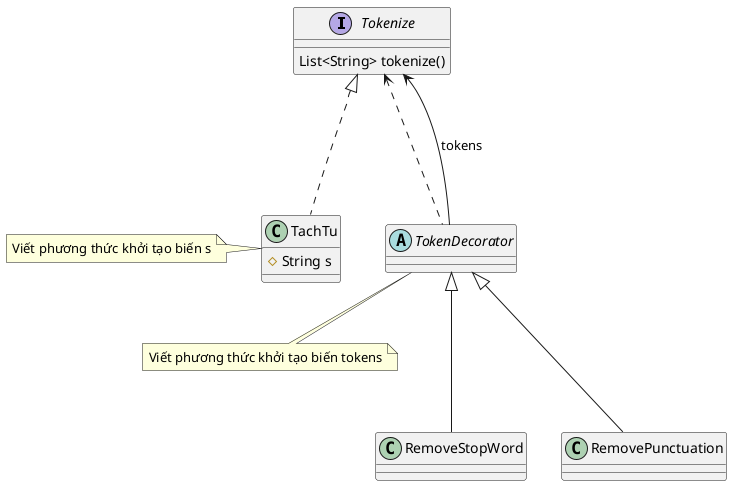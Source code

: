 @startuml
'https://plantuml.com/class-diagram

interface Tokenize{
    List<String> tokenize()
}

abstract class TokenDecorator

class TachTu{
    # String s
}
note bottom of TokenDecorator
    Viết phương thức khởi tạo biến tokens
end note

note left of TachTu
    Viết phương thức khởi tạo biến s
end note
Tokenize <|... TachTu
Tokenize <... TokenDecorator
TokenDecorator --> Tokenize:tokens
TokenDecorator <|--- RemoveStopWord
TokenDecorator <|--- RemovePunctuation


@enduml